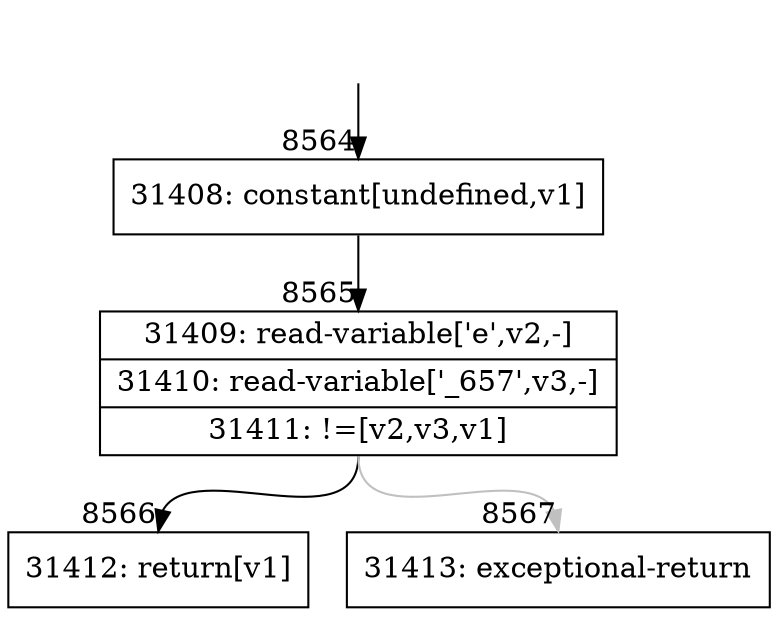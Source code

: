 digraph {
rankdir="TD"
BB_entry576[shape=none,label=""];
BB_entry576 -> BB8564 [tailport=s, headport=n, headlabel="    8564"]
BB8564 [shape=record label="{31408: constant[undefined,v1]}" ] 
BB8564 -> BB8565 [tailport=s, headport=n, headlabel="      8565"]
BB8565 [shape=record label="{31409: read-variable['e',v2,-]|31410: read-variable['_657',v3,-]|31411: !=[v2,v3,v1]}" ] 
BB8565 -> BB8566 [tailport=s, headport=n, headlabel="      8566"]
BB8565 -> BB8567 [tailport=s, headport=n, color=gray, headlabel="      8567"]
BB8566 [shape=record label="{31412: return[v1]}" ] 
BB8567 [shape=record label="{31413: exceptional-return}" ] 
//#$~ 6147
}
